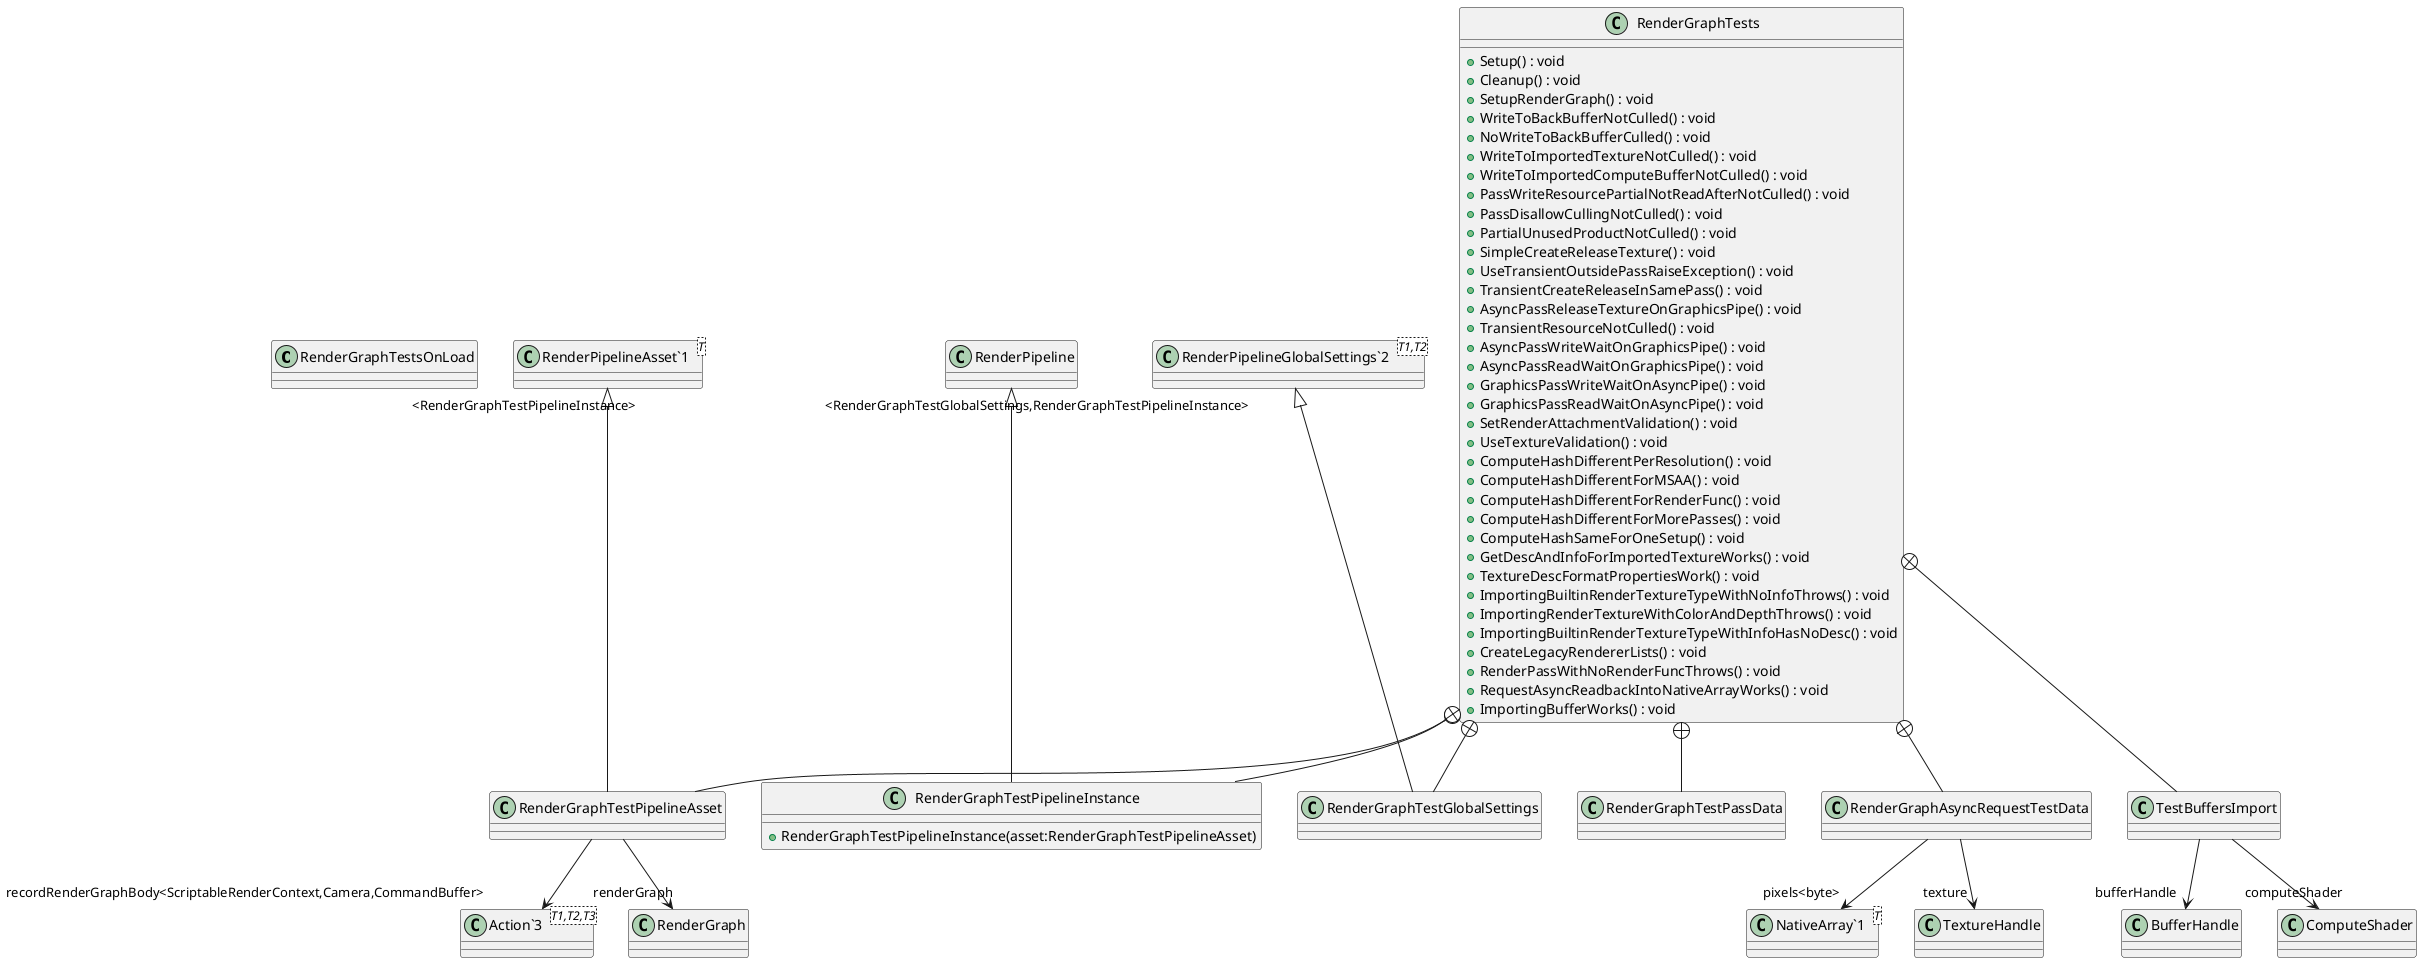 @startuml
class RenderGraphTestsOnLoad {
}
class RenderGraphTests {
    + Setup() : void
    + Cleanup() : void
    + SetupRenderGraph() : void
    + WriteToBackBufferNotCulled() : void
    + NoWriteToBackBufferCulled() : void
    + WriteToImportedTextureNotCulled() : void
    + WriteToImportedComputeBufferNotCulled() : void
    + PassWriteResourcePartialNotReadAfterNotCulled() : void
    + PassDisallowCullingNotCulled() : void
    + PartialUnusedProductNotCulled() : void
    + SimpleCreateReleaseTexture() : void
    + UseTransientOutsidePassRaiseException() : void
    + TransientCreateReleaseInSamePass() : void
    + AsyncPassReleaseTextureOnGraphicsPipe() : void
    + TransientResourceNotCulled() : void
    + AsyncPassWriteWaitOnGraphicsPipe() : void
    + AsyncPassReadWaitOnGraphicsPipe() : void
    + GraphicsPassWriteWaitOnAsyncPipe() : void
    + GraphicsPassReadWaitOnAsyncPipe() : void
    + SetRenderAttachmentValidation() : void
    + UseTextureValidation() : void
    + ComputeHashDifferentPerResolution() : void
    + ComputeHashDifferentForMSAA() : void
    + ComputeHashDifferentForRenderFunc() : void
    + ComputeHashDifferentForMorePasses() : void
    + ComputeHashSameForOneSetup() : void
    + GetDescAndInfoForImportedTextureWorks() : void
    + TextureDescFormatPropertiesWork() : void
    + ImportingBuiltinRenderTextureTypeWithNoInfoThrows() : void
    + ImportingRenderTextureWithColorAndDepthThrows() : void
    + ImportingBuiltinRenderTextureTypeWithInfoHasNoDesc() : void
    + CreateLegacyRendererLists() : void
    + RenderPassWithNoRenderFuncThrows() : void
    + RequestAsyncReadbackIntoNativeArrayWorks() : void
    + ImportingBufferWorks() : void
}
class RenderGraphTestPipelineAsset {
}
class RenderGraphTestPipelineInstance {
    + RenderGraphTestPipelineInstance(asset:RenderGraphTestPipelineAsset)
}
class RenderGraphTestGlobalSettings {
}
class RenderGraphTestPassData {
}
class RenderGraphAsyncRequestTestData {
}
class TestBuffersImport {
}
class "RenderPipelineAsset`1"<T> {
}
class "Action`3"<T1,T2,T3> {
}
class "RenderPipelineGlobalSettings`2"<T1,T2> {
}
class "NativeArray`1"<T> {
}
RenderGraphTests +-- RenderGraphTestPipelineAsset
"RenderPipelineAsset`1" "<RenderGraphTestPipelineInstance>" <|-- RenderGraphTestPipelineAsset
RenderGraphTestPipelineAsset --> "recordRenderGraphBody<ScriptableRenderContext,Camera,CommandBuffer>" "Action`3"
RenderGraphTestPipelineAsset --> "renderGraph" RenderGraph
RenderGraphTests +-- RenderGraphTestPipelineInstance
RenderPipeline <|-- RenderGraphTestPipelineInstance
RenderGraphTests +-- RenderGraphTestGlobalSettings
"RenderPipelineGlobalSettings`2" "<RenderGraphTestGlobalSettings,RenderGraphTestPipelineInstance>" <|-- RenderGraphTestGlobalSettings
RenderGraphTests +-- RenderGraphTestPassData
RenderGraphTests +-- RenderGraphAsyncRequestTestData
RenderGraphAsyncRequestTestData --> "texture" TextureHandle
RenderGraphAsyncRequestTestData --> "pixels<byte>" "NativeArray`1"
RenderGraphTests +-- TestBuffersImport
TestBuffersImport --> "bufferHandle" BufferHandle
TestBuffersImport --> "computeShader" ComputeShader
@enduml
